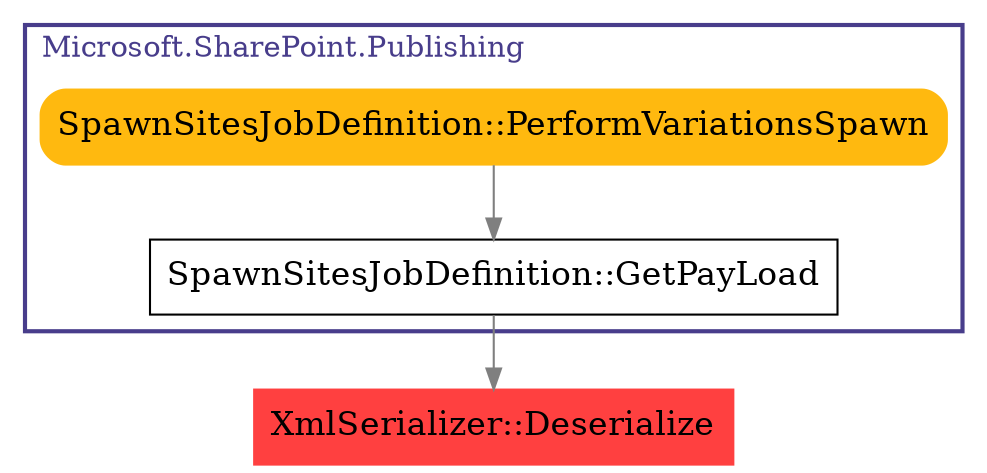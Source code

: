 digraph G {
node [fontsize = 16];
0 [label="XmlSerializer::Deserialize", shape="box", style="filled", fillcolor="brown1", color="brown1"];
subgraph cluster_0 {
label="Microsoft.SharePoint.Publishing";
color=darkslateblue;
fontcolor=darkslateblue;
penwidth=2;
labeljust=l;
1 [label="SpawnSitesJobDefinition::GetPayLoad", shape="box"];
2 [label="SpawnSitesJobDefinition::PerformVariationsSpawn", shape="box", style="filled, rounded", fillcolor="darkgoldenrod1", color="darkgoldenrod1"];
}
1 -> 0 [color="gray50"];
2 -> 1 [color="gray50"];
}
